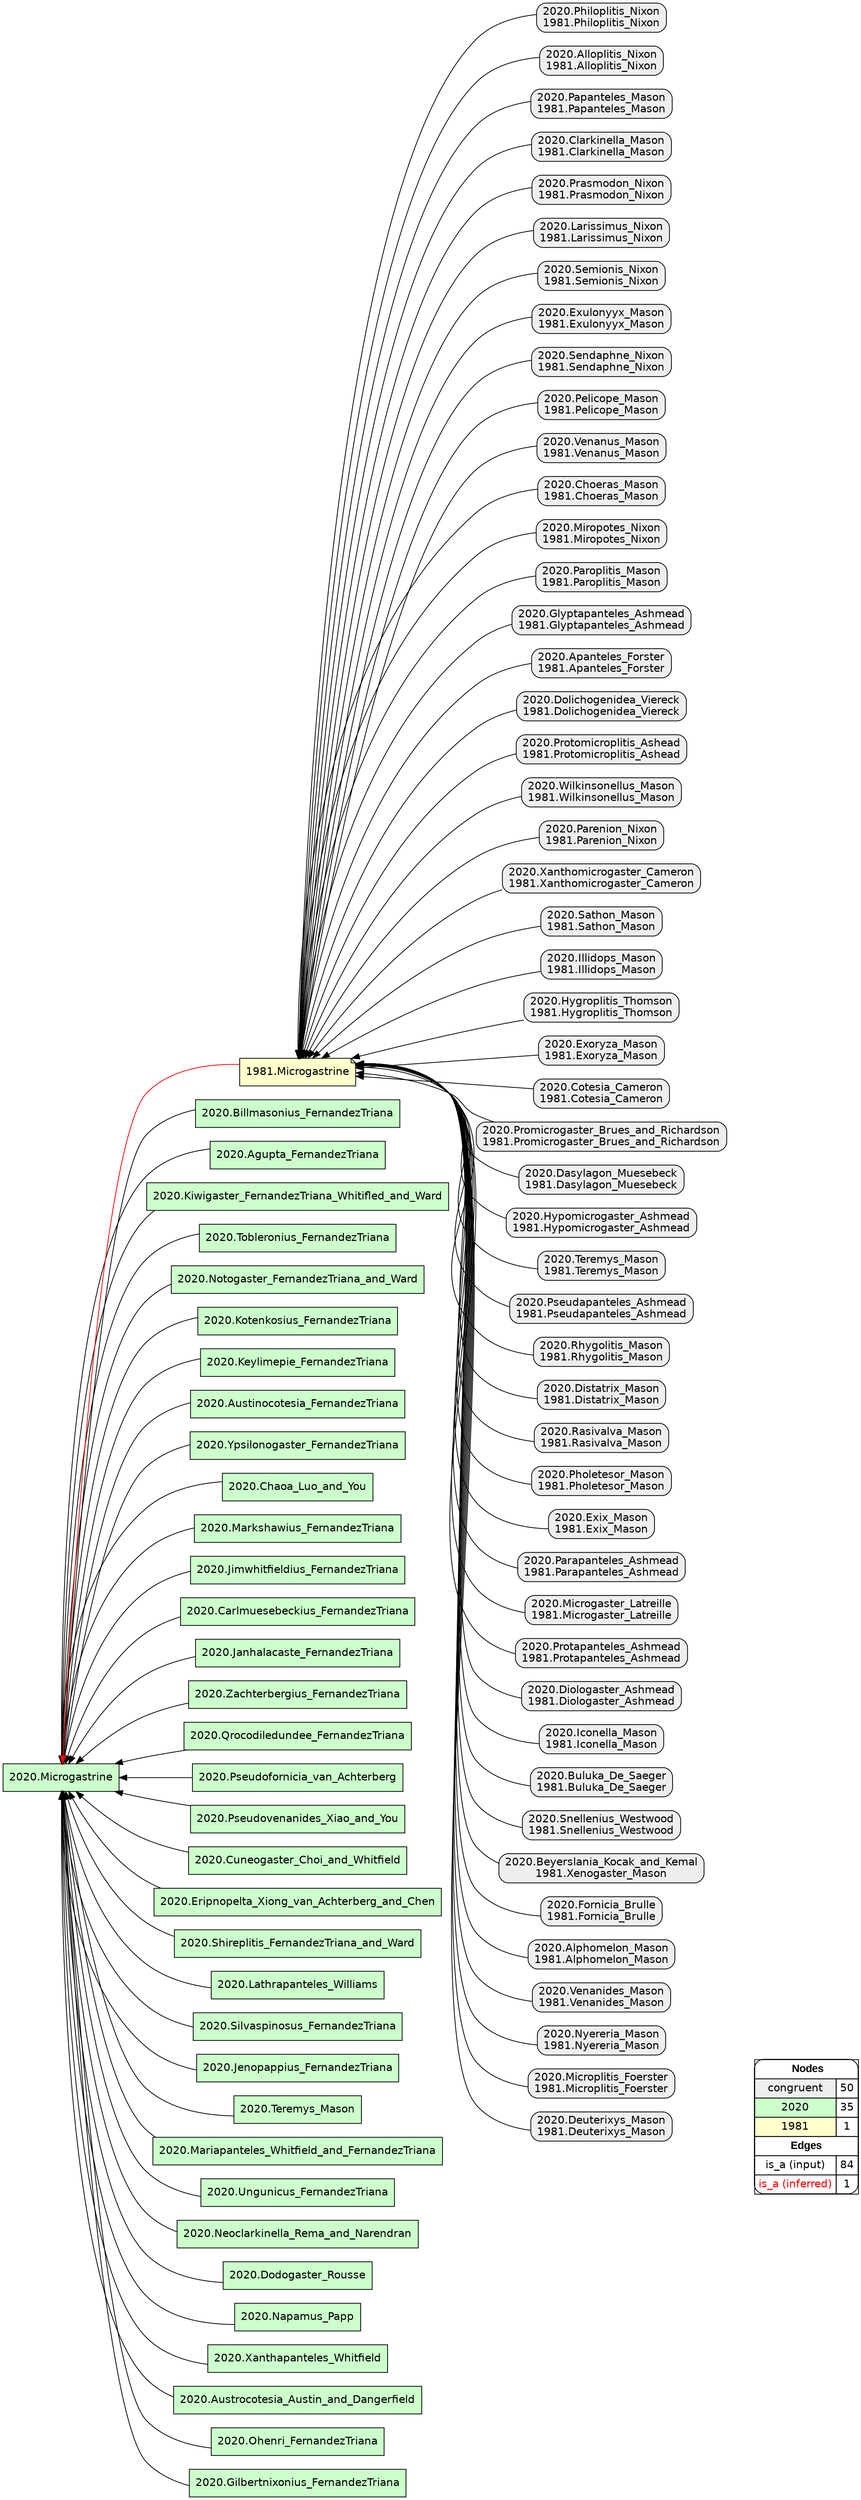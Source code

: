 digraph{
rankdir=RL
node[shape=box style="filled,rounded" fillcolor="#EEEEEE" fontname="helvetica"] 
"2020.Philoplitis_Nixon\n1981.Philoplitis_Nixon"
"2020.Alloplitis_Nixon\n1981.Alloplitis_Nixon"
"2020.Papanteles_Mason\n1981.Papanteles_Mason"
"2020.Clarkinella_Mason\n1981.Clarkinella_Mason"
"2020.Prasmodon_Nixon\n1981.Prasmodon_Nixon"
"2020.Larissimus_Nixon\n1981.Larissimus_Nixon"
"2020.Semionis_Nixon\n1981.Semionis_Nixon"
"2020.Exulonyyx_Mason\n1981.Exulonyyx_Mason"
"2020.Sendaphne_Nixon\n1981.Sendaphne_Nixon"
"2020.Pelicope_Mason\n1981.Pelicope_Mason"
"2020.Venanus_Mason\n1981.Venanus_Mason"
node[shape=box style=filled fillcolor="#CCFFCC" fontname="helvetica"] 
"2020.Billmasonius_FernandezTriana"
"2020.Agupta_FernandezTriana"
"2020.Kiwigaster_FernandezTriana_Whitifled_and_Ward"
"2020.Tobleronius_FernandezTriana"
"2020.Notogaster_FernandezTriana_and_Ward"
"2020.Kotenkosius_FernandezTriana"
"2020.Keylimepie_FernandezTriana"
"2020.Austinocotesia_FernandezTriana"
"2020.Ypsilonogaster_FernandezTriana"
"2020.Chaoa_Luo_and_You"
"2020.Markshawius_FernandezTriana"
"2020.Jimwhitfieldius_FernandezTriana"
"2020.Carlmuesebeckius_FernandezTriana"
"2020.Janhalacaste_FernandezTriana"
"2020.Zachterbergius_FernandezTriana"
"2020.Qrocodiledundee_FernandezTriana"
"2020.Pseudofornicia_van_Achterberg"
"2020.Pseudovenanides_Xiao_and_You"
"2020.Cuneogaster_Choi_and_Whitfield"
"2020.Eripnopelta_Xiong_van_Achterberg_and_Chen"
"2020.Shireplitis_FernandezTriana_and_Ward"
"2020.Lathrapanteles_Williams"
"2020.Silvaspinosus_FernandezTriana"
"2020.Jenopappius_FernandezTriana"
"2020.Teremys_Mason"
"2020.Mariapanteles_Whitfield_and_FernandezTriana"
"2020.Ungunicus_FernandezTriana"
"2020.Neoclarkinella_Rema_and_Narendran"
"2020.Dodogaster_Rousse"
"2020.Napamus_Papp"
"2020.Microgastrine"
"2020.Xanthapanteles_Whitfield"
"2020.Austrocotesia_Austin_and_Dangerfield"
"2020.Ohenri_FernandezTriana"
"2020.Gilbertnixonius_FernandezTriana"
node[shape=note style=filled fillcolor="#FFFFCC" fontname="helvetica"] 
"1981.Microgastrine"
edge[arrowhead=normal style=dotted color="#000000" constraint=true penwidth=1]
edge[arrowhead=normal style=solid color="#000000" constraint=true penwidth=1]
"2020.Shireplitis_FernandezTriana_and_Ward" -> "2020.Microgastrine"
"2020.Carlmuesebeckius_FernandezTriana" -> "2020.Microgastrine"
"2020.Dodogaster_Rousse" -> "2020.Microgastrine"
"2020.Austinocotesia_FernandezTriana" -> "2020.Microgastrine"
"2020.Kiwigaster_FernandezTriana_Whitifled_and_Ward" -> "2020.Microgastrine"
"2020.Zachterbergius_FernandezTriana" -> "2020.Microgastrine"
"2020.Neoclarkinella_Rema_and_Narendran" -> "2020.Microgastrine"
"2020.Jenopappius_FernandezTriana" -> "2020.Microgastrine"
"2020.Kotenkosius_FernandezTriana" -> "2020.Microgastrine"
"2020.Markshawius_FernandezTriana" -> "2020.Microgastrine"
"2020.Ohenri_FernandezTriana" -> "2020.Microgastrine"
"2020.Lathrapanteles_Williams" -> "2020.Microgastrine"
"2020.Ypsilonogaster_FernandezTriana" -> "2020.Microgastrine"
"2020.Notogaster_FernandezTriana_and_Ward" -> "2020.Microgastrine"
"2020.Alloplitis_Nixon\n1981.Alloplitis_Nixon" -> "1981.Microgastrine"
"2020.Eripnopelta_Xiong_van_Achterberg_and_Chen" -> "2020.Microgastrine"
"2020.Clarkinella_Mason\n1981.Clarkinella_Mason" -> "1981.Microgastrine"
"2020.Teremys_Mason" -> "2020.Microgastrine"
"2020.Chaoa_Luo_and_You" -> "2020.Microgastrine"
"2020.Pseudofornicia_van_Achterberg" -> "2020.Microgastrine"
"2020.Pseudovenanides_Xiao_and_You" -> "2020.Microgastrine"
"2020.Semionis_Nixon\n1981.Semionis_Nixon" -> "1981.Microgastrine"
"2020.Agupta_FernandezTriana" -> "2020.Microgastrine"
"2020.Mariapanteles_Whitfield_and_FernandezTriana" -> "2020.Microgastrine"
"2020.Ungunicus_FernandezTriana" -> "2020.Microgastrine"
"2020.Venanus_Mason\n1981.Venanus_Mason" -> "1981.Microgastrine"
"2020.Keylimepie_FernandezTriana" -> "2020.Microgastrine"
"2020.Cuneogaster_Choi_and_Whitfield" -> "2020.Microgastrine"
"2020.Papanteles_Mason\n1981.Papanteles_Mason" -> "1981.Microgastrine"
"2020.Silvaspinosus_FernandezTriana" -> "2020.Microgastrine"
"2020.Janhalacaste_FernandezTriana" -> "2020.Microgastrine"
"2020.Tobleronius_FernandezTriana" -> "2020.Microgastrine"
"2020.Austrocotesia_Austin_and_Dangerfield" -> "2020.Microgastrine"
"2020.Xanthapanteles_Whitfield" -> "2020.Microgastrine"
"2020.Philoplitis_Nixon\n1981.Philoplitis_Nixon" -> "1981.Microgastrine"
"2020.Gilbertnixonius_FernandezTriana" -> "2020.Microgastrine"
"2020.Jimwhitfieldius_FernandezTriana" -> "2020.Microgastrine"
"2020.Napamus_Papp" -> "2020.Microgastrine"
"2020.Exulonyyx_Mason\n1981.Exulonyyx_Mason" -> "1981.Microgastrine"
"2020.Billmasonius_FernandezTriana" -> "2020.Microgastrine"
"2020.Sendaphne_Nixon\n1981.Sendaphne_Nixon" -> "1981.Microgastrine"
"2020.Pelicope_Mason\n1981.Pelicope_Mason" -> "1981.Microgastrine"
"2020.Qrocodiledundee_FernandezTriana" -> "2020.Microgastrine"
"2020.Larissimus_Nixon\n1981.Larissimus_Nixon" -> "1981.Microgastrine"
"2020.Prasmodon_Nixon\n1981.Prasmodon_Nixon" -> "1981.Microgastrine"
edge[arrowhead=normal style=solid color="#FF0000" constraint=true penwidth=1]
"1981.Microgastrine" -> "2020.Microgastrine"


node[shape=box style="filled,rounded" fillcolor="#EEEEEE" fontname="helvetica"] 
"2020.Choeras_Mason\n1981.Choeras_Mason"
"2020.Miropotes_Nixon\n1981.Miropotes_Nixon"
"2020.Paroplitis_Mason\n1981.Paroplitis_Mason"
"2020.Glyptapanteles_Ashmead\n1981.Glyptapanteles_Ashmead"
"2020.Apanteles_Forster\n1981.Apanteles_Forster"
"2020.Dolichogenidea_Viereck\n1981.Dolichogenidea_Viereck"
"2020.Protomicroplitis_Ashead\n1981.Protomicroplitis_Ashead"
"2020.Wilkinsonellus_Mason\n1981.Wilkinsonellus_Mason"
"2020.Parenion_Nixon\n1981.Parenion_Nixon"
"2020.Xanthomicrogaster_Cameron\n1981.Xanthomicrogaster_Cameron"
"2020.Sathon_Mason\n1981.Sathon_Mason"
"2020.Illidops_Mason\n1981.Illidops_Mason"
"2020.Hygroplitis_Thomson\n1981.Hygroplitis_Thomson"
"2020.Exoryza_Mason\n1981.Exoryza_Mason"
"2020.Cotesia_Cameron\n1981.Cotesia_Cameron"
"2020.Promicrogaster_Brues_and_Richardson\n1981.Promicrogaster_Brues_and_Richardson"
"2020.Dasylagon_Muesebeck\n1981.Dasylagon_Muesebeck"
"2020.Hypomicrogaster_Ashmead\n1981.Hypomicrogaster_Ashmead"
"2020.Teremys_Mason\n1981.Teremys_Mason"
"2020.Pseudapanteles_Ashmead\n1981.Pseudapanteles_Ashmead"
"2020.Rhygolitis_Mason\n1981.Rhygolitis_Mason"
"2020.Distatrix_Mason\n1981.Distatrix_Mason"
"2020.Rasivalva_Mason\n1981.Rasivalva_Mason"
"2020.Pholetesor_Mason\n1981.Pholetesor_Mason"
"2020.Exix_Mason\n1981.Exix_Mason"
"2020.Parapanteles_Ashmead\n1981.Parapanteles_Ashmead"
"2020.Microgaster_Latreille\n1981.Microgaster_Latreille"
"2020.Protapanteles_Ashmead\n1981.Protapanteles_Ashmead"
"2020.Diologaster_Ashmead\n1981.Diologaster_Ashmead"
"2020.Iconella_Mason\n1981.Iconella_Mason"
"2020.Buluka_De_Saeger\n1981.Buluka_De_Saeger"
"2020.Snellenius_Westwood\n1981.Snellenius_Westwood"
"2020.Beyerslania_Kocak_and_Kemal\n1981.Xenogaster_Mason"
"2020.Fornicia_Brulle\n1981.Fornicia_Brulle"
"2020.Alphomelon_Mason\n1981.Alphomelon_Mason"
"2020.Venanides_Mason\n1981.Venanides_Mason"
"2020.Nyereria_Mason\n1981.Nyereria_Mason"
"2020.Microplitis_Foerster\n1981.Microplitis_Foerster"
"2020.Deuterixys_Mason\n1981.Deuterixys_Mason"
edge[arrowhead=normal style=solid color="#000000" constraint=true penwidth=1]
"2020.Iconella_Mason\n1981.Iconella_Mason" -> "1981.Microgastrine"
"2020.Dasylagon_Muesebeck\n1981.Dasylagon_Muesebeck" -> "1981.Microgastrine"
"2020.Protomicroplitis_Ashead\n1981.Protomicroplitis_Ashead" -> "1981.Microgastrine"
"2020.Diologaster_Ashmead\n1981.Diologaster_Ashmead" -> "1981.Microgastrine"
"2020.Pholetesor_Mason\n1981.Pholetesor_Mason" -> "1981.Microgastrine"
"2020.Xanthomicrogaster_Cameron\n1981.Xanthomicrogaster_Cameron" -> "1981.Microgastrine"
"2020.Sathon_Mason\n1981.Sathon_Mason" -> "1981.Microgastrine"
"2020.Hypomicrogaster_Ashmead\n1981.Hypomicrogaster_Ashmead" -> "1981.Microgastrine"
"2020.Rhygolitis_Mason\n1981.Rhygolitis_Mason" -> "1981.Microgastrine"
"2020.Protapanteles_Ashmead\n1981.Protapanteles_Ashmead" -> "1981.Microgastrine"
"2020.Glyptapanteles_Ashmead\n1981.Glyptapanteles_Ashmead" -> "1981.Microgastrine"
"2020.Exix_Mason\n1981.Exix_Mason" -> "1981.Microgastrine"
"2020.Hygroplitis_Thomson\n1981.Hygroplitis_Thomson" -> "1981.Microgastrine"
"2020.Fornicia_Brulle\n1981.Fornicia_Brulle" -> "1981.Microgastrine"
"2020.Deuterixys_Mason\n1981.Deuterixys_Mason" -> "1981.Microgastrine"
"2020.Pseudapanteles_Ashmead\n1981.Pseudapanteles_Ashmead" -> "1981.Microgastrine"
"2020.Wilkinsonellus_Mason\n1981.Wilkinsonellus_Mason" -> "1981.Microgastrine"
"2020.Parapanteles_Ashmead\n1981.Parapanteles_Ashmead" -> "1981.Microgastrine"
"2020.Choeras_Mason\n1981.Choeras_Mason" -> "1981.Microgastrine"
"2020.Exoryza_Mason\n1981.Exoryza_Mason" -> "1981.Microgastrine"
"2020.Cotesia_Cameron\n1981.Cotesia_Cameron" -> "1981.Microgastrine"
"2020.Parenion_Nixon\n1981.Parenion_Nixon" -> "1981.Microgastrine"
"2020.Buluka_De_Saeger\n1981.Buluka_De_Saeger" -> "1981.Microgastrine"
"2020.Miropotes_Nixon\n1981.Miropotes_Nixon" -> "1981.Microgastrine"
"2020.Nyereria_Mason\n1981.Nyereria_Mason" -> "1981.Microgastrine"
"2020.Venanides_Mason\n1981.Venanides_Mason" -> "1981.Microgastrine"
"2020.Distatrix_Mason\n1981.Distatrix_Mason" -> "1981.Microgastrine"
"2020.Beyerslania_Kocak_and_Kemal\n1981.Xenogaster_Mason" -> "1981.Microgastrine"
"2020.Microgaster_Latreille\n1981.Microgaster_Latreille" -> "1981.Microgastrine"
"2020.Promicrogaster_Brues_and_Richardson\n1981.Promicrogaster_Brues_and_Richardson" -> "1981.Microgastrine"
"2020.Paroplitis_Mason\n1981.Paroplitis_Mason" -> "1981.Microgastrine"
"2020.Teremys_Mason\n1981.Teremys_Mason" -> "1981.Microgastrine"
"2020.Apanteles_Forster\n1981.Apanteles_Forster" -> "1981.Microgastrine"
"2020.Rasivalva_Mason\n1981.Rasivalva_Mason" -> "1981.Microgastrine"
"2020.Illidops_Mason\n1981.Illidops_Mason" -> "1981.Microgastrine"
"2020.Snellenius_Westwood\n1981.Snellenius_Westwood" -> "1981.Microgastrine"
"2020.Microplitis_Foerster\n1981.Microplitis_Foerster" -> "1981.Microgastrine"
"2020.Dolichogenidea_Viereck\n1981.Dolichogenidea_Viereck" -> "1981.Microgastrine"
"2020.Alphomelon_Mason\n1981.Alphomelon_Mason" -> "1981.Microgastrine"

node[shape=box] 
{rank=source Legend [fillcolor= white margin=0 label=< 
 <TABLE BORDER="0" CELLBORDER="1" CELLSPACING="0" CELLPADDING="4"> 
<TR> <TD COLSPAN="2"><font face="Arial Black"> Nodes</font></TD> </TR> 
<TR> 
 <TD bgcolor="#EEEEEE" fontname="helvetica">congruent</TD> 
 <TD>50</TD> 
 </TR> 
<TR> 
 <TD bgcolor="#CCFFCC" fontname="helvetica">2020</TD> 
 <TD>35</TD> 
 </TR> 
<TR> 
 <TD bgcolor="#FFFFCC" fontname="helvetica">1981</TD> 
 <TD>1</TD> 
 </TR> 
<TR> <TD COLSPAN="2"><font face = "Arial Black"> Edges </font></TD> </TR> 
<TR> 
 <TD><font color ="#000000">is_a (input)</font></TD><TD>84</TD>
</TR>
<TR> 
 <TD><font color ="#FF0000">is_a (inferred)</font></TD><TD>1</TD>
</TR>
</TABLE> 
 >] } 
}